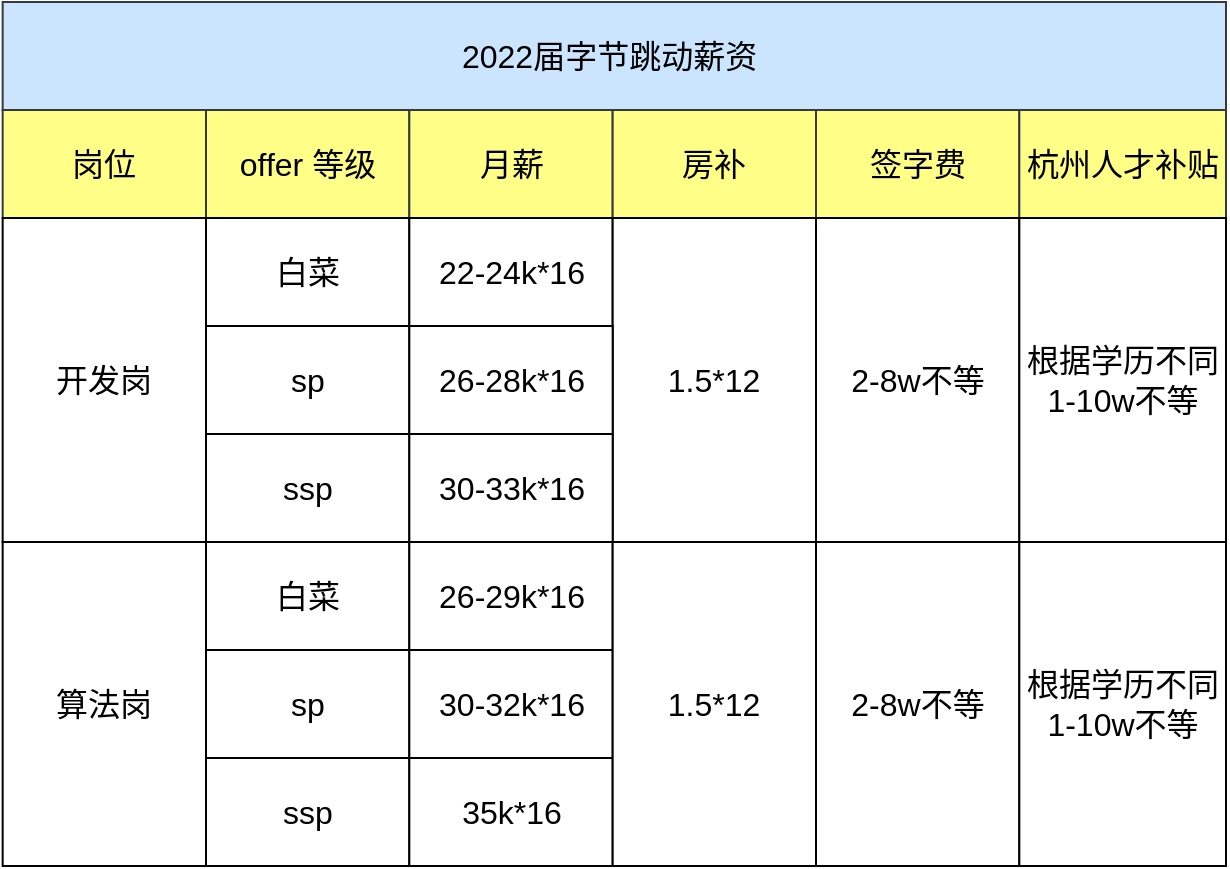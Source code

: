 <mxfile version="15.8.3" type="github">
  <diagram id="jli-6Ra-XTsmB1hJ5Jtt" name="Page-1">
    <mxGraphModel dx="1773" dy="558" grid="1" gridSize="10" guides="1" tooltips="1" connect="1" arrows="1" fold="1" page="1" pageScale="1" pageWidth="827" pageHeight="1169" math="0" shadow="0">
      <root>
        <mxCell id="0" />
        <mxCell id="1" parent="0" />
        <mxCell id="4xtJRbdQB7jvhEm8nQDq-1" value="2022届字节跳动薪资&amp;nbsp;" style="rounded=0;whiteSpace=wrap;html=1;fontSize=16;fillColor=#cce5ff;strokeColor=#36393d;" vertex="1" parent="1">
          <mxGeometry x="-21.67" y="160" width="611.67" height="54" as="geometry" />
        </mxCell>
        <mxCell id="4xtJRbdQB7jvhEm8nQDq-2" value="offer 等级" style="rounded=0;whiteSpace=wrap;html=1;fontSize=16;fillColor=#ffff88;strokeColor=#36393d;" vertex="1" parent="1">
          <mxGeometry x="80" y="214" width="101.667" height="54" as="geometry" />
        </mxCell>
        <mxCell id="4xtJRbdQB7jvhEm8nQDq-3" value="月薪" style="rounded=0;whiteSpace=wrap;html=1;fontSize=16;fillColor=#ffff88;strokeColor=#36393d;" vertex="1" parent="1">
          <mxGeometry x="181.667" y="214" width="101.667" height="54" as="geometry" />
        </mxCell>
        <mxCell id="4xtJRbdQB7jvhEm8nQDq-4" value="房补" style="rounded=0;whiteSpace=wrap;html=1;fontSize=16;fillColor=#ffff88;strokeColor=#36393d;" vertex="1" parent="1">
          <mxGeometry x="283.333" y="214" width="101.667" height="54" as="geometry" />
        </mxCell>
        <mxCell id="4xtJRbdQB7jvhEm8nQDq-5" value="签字费" style="rounded=0;whiteSpace=wrap;html=1;fontSize=16;fillColor=#ffff88;strokeColor=#36393d;" vertex="1" parent="1">
          <mxGeometry x="385" y="214" width="101.667" height="54" as="geometry" />
        </mxCell>
        <mxCell id="4xtJRbdQB7jvhEm8nQDq-6" value="白菜" style="rounded=0;whiteSpace=wrap;html=1;fontSize=16;" vertex="1" parent="1">
          <mxGeometry x="80" y="268" width="101.667" height="54" as="geometry" />
        </mxCell>
        <mxCell id="4xtJRbdQB7jvhEm8nQDq-7" value="22-24k*16" style="rounded=0;whiteSpace=wrap;html=1;fontSize=16;" vertex="1" parent="1">
          <mxGeometry x="181.667" y="268" width="101.667" height="54" as="geometry" />
        </mxCell>
        <mxCell id="4xtJRbdQB7jvhEm8nQDq-8" value="1.5*12" style="rounded=0;whiteSpace=wrap;html=1;fontSize=16;" vertex="1" parent="1">
          <mxGeometry x="283.333" y="268" width="101.667" height="162" as="geometry" />
        </mxCell>
        <mxCell id="4xtJRbdQB7jvhEm8nQDq-9" value="2-8w不等" style="rounded=0;whiteSpace=wrap;html=1;fontSize=16;" vertex="1" parent="1">
          <mxGeometry x="385" y="268" width="101.667" height="162" as="geometry" />
        </mxCell>
        <mxCell id="4xtJRbdQB7jvhEm8nQDq-10" value="sp" style="rounded=0;whiteSpace=wrap;html=1;fontSize=16;" vertex="1" parent="1">
          <mxGeometry x="80" y="322" width="101.667" height="54" as="geometry" />
        </mxCell>
        <mxCell id="4xtJRbdQB7jvhEm8nQDq-11" value="26-28k*16" style="rounded=0;whiteSpace=wrap;html=1;fontSize=16;" vertex="1" parent="1">
          <mxGeometry x="181.667" y="322" width="101.667" height="54" as="geometry" />
        </mxCell>
        <mxCell id="4xtJRbdQB7jvhEm8nQDq-12" value="ssp" style="rounded=0;whiteSpace=wrap;html=1;fontSize=16;" vertex="1" parent="1">
          <mxGeometry x="80" y="376" width="101.667" height="54" as="geometry" />
        </mxCell>
        <mxCell id="4xtJRbdQB7jvhEm8nQDq-13" value="30-33k*16" style="rounded=0;whiteSpace=wrap;html=1;fontSize=16;" vertex="1" parent="1">
          <mxGeometry x="181.667" y="376" width="101.667" height="54" as="geometry" />
        </mxCell>
        <mxCell id="4xtJRbdQB7jvhEm8nQDq-14" value="岗位" style="rounded=0;whiteSpace=wrap;html=1;fontSize=16;fillColor=#ffff88;strokeColor=#36393d;" vertex="1" parent="1">
          <mxGeometry x="-21.67" y="214" width="101.667" height="54" as="geometry" />
        </mxCell>
        <mxCell id="4xtJRbdQB7jvhEm8nQDq-15" value="开发岗" style="rounded=0;whiteSpace=wrap;html=1;fontSize=16;" vertex="1" parent="1">
          <mxGeometry x="-21.67" y="268" width="101.67" height="162" as="geometry" />
        </mxCell>
        <mxCell id="4xtJRbdQB7jvhEm8nQDq-16" value="白菜" style="rounded=0;whiteSpace=wrap;html=1;fontSize=16;" vertex="1" parent="1">
          <mxGeometry x="80" y="430" width="101.667" height="54" as="geometry" />
        </mxCell>
        <mxCell id="4xtJRbdQB7jvhEm8nQDq-17" value="sp" style="rounded=0;whiteSpace=wrap;html=1;fontSize=16;" vertex="1" parent="1">
          <mxGeometry x="80" y="484" width="101.667" height="54" as="geometry" />
        </mxCell>
        <mxCell id="4xtJRbdQB7jvhEm8nQDq-18" value="ssp" style="rounded=0;whiteSpace=wrap;html=1;fontSize=16;" vertex="1" parent="1">
          <mxGeometry x="80" y="538" width="101.667" height="54" as="geometry" />
        </mxCell>
        <mxCell id="4xtJRbdQB7jvhEm8nQDq-19" value="26-29k*16" style="rounded=0;whiteSpace=wrap;html=1;fontSize=16;" vertex="1" parent="1">
          <mxGeometry x="181.667" y="430" width="101.667" height="54" as="geometry" />
        </mxCell>
        <mxCell id="4xtJRbdQB7jvhEm8nQDq-20" value="30-32k*16" style="rounded=0;whiteSpace=wrap;html=1;fontSize=16;" vertex="1" parent="1">
          <mxGeometry x="181.667" y="484" width="101.667" height="54" as="geometry" />
        </mxCell>
        <mxCell id="4xtJRbdQB7jvhEm8nQDq-21" value="35k*16" style="rounded=0;whiteSpace=wrap;html=1;fontSize=16;" vertex="1" parent="1">
          <mxGeometry x="181.667" y="538" width="101.667" height="54" as="geometry" />
        </mxCell>
        <mxCell id="4xtJRbdQB7jvhEm8nQDq-22" value="1.5*12" style="rounded=0;whiteSpace=wrap;html=1;fontSize=16;" vertex="1" parent="1">
          <mxGeometry x="283.333" y="430" width="101.667" height="162" as="geometry" />
        </mxCell>
        <mxCell id="4xtJRbdQB7jvhEm8nQDq-23" value="杭州人才补贴" style="rounded=0;whiteSpace=wrap;html=1;fontSize=16;fillColor=#ffff88;strokeColor=#36393d;" vertex="1" parent="1">
          <mxGeometry x="486.67" y="214" width="103.33" height="54" as="geometry" />
        </mxCell>
        <mxCell id="4xtJRbdQB7jvhEm8nQDq-24" value="根据学历不同 1-10w不等" style="rounded=0;whiteSpace=wrap;html=1;fontSize=16;" vertex="1" parent="1">
          <mxGeometry x="486.67" y="268" width="103.33" height="162" as="geometry" />
        </mxCell>
        <mxCell id="4xtJRbdQB7jvhEm8nQDq-25" value="2-8w不等" style="rounded=0;whiteSpace=wrap;html=1;fontSize=16;" vertex="1" parent="1">
          <mxGeometry x="385" y="430" width="101.667" height="162" as="geometry" />
        </mxCell>
        <mxCell id="4xtJRbdQB7jvhEm8nQDq-26" value="根据学历不同 1-10w不等" style="rounded=0;whiteSpace=wrap;html=1;fontSize=16;" vertex="1" parent="1">
          <mxGeometry x="486.67" y="430" width="103.33" height="162" as="geometry" />
        </mxCell>
        <mxCell id="4xtJRbdQB7jvhEm8nQDq-27" value="算法岗" style="rounded=0;whiteSpace=wrap;html=1;fontSize=16;" vertex="1" parent="1">
          <mxGeometry x="-21.67" y="430" width="101.67" height="162" as="geometry" />
        </mxCell>
      </root>
    </mxGraphModel>
  </diagram>
</mxfile>
